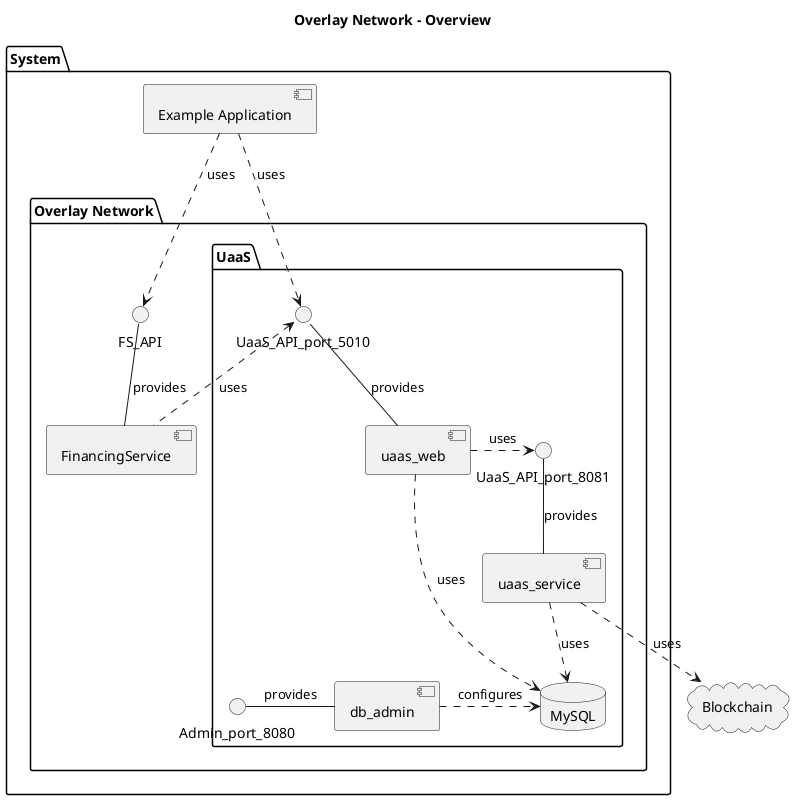 @startuml
title Overlay Network - Overview

cloud "Blockchain" {
}

package "System" {

    [Example Application] 

    package "Overlay Network" {

        package UaaS {
            UaaS_API_port_5010 -down- [uaas_web] : provides
            UaaS_API_port_8081 -down- [uaas_service] : provides
            
            database MySQL 
            Admin_port_8080 -right- [db_admin]: provides
            [db_admin] .right.> MySQL: configures
            
            [uaas_web] .right.> UaaS_API_port_8081: uses
            [uaas_web] .right.> MySQL: uses

            [uaas_service] .down.> Blockchain: uses
            [uaas_service] .down.> MySQL: uses

        }

        FS_API -down- [FinancingService] : provides
        [FinancingService] .up.> UaaS_API_port_5010: uses

    }

}

[Example Application] ..> UaaS_API_port_5010: uses
[Example Application] ..> FS_API: uses

@enduml